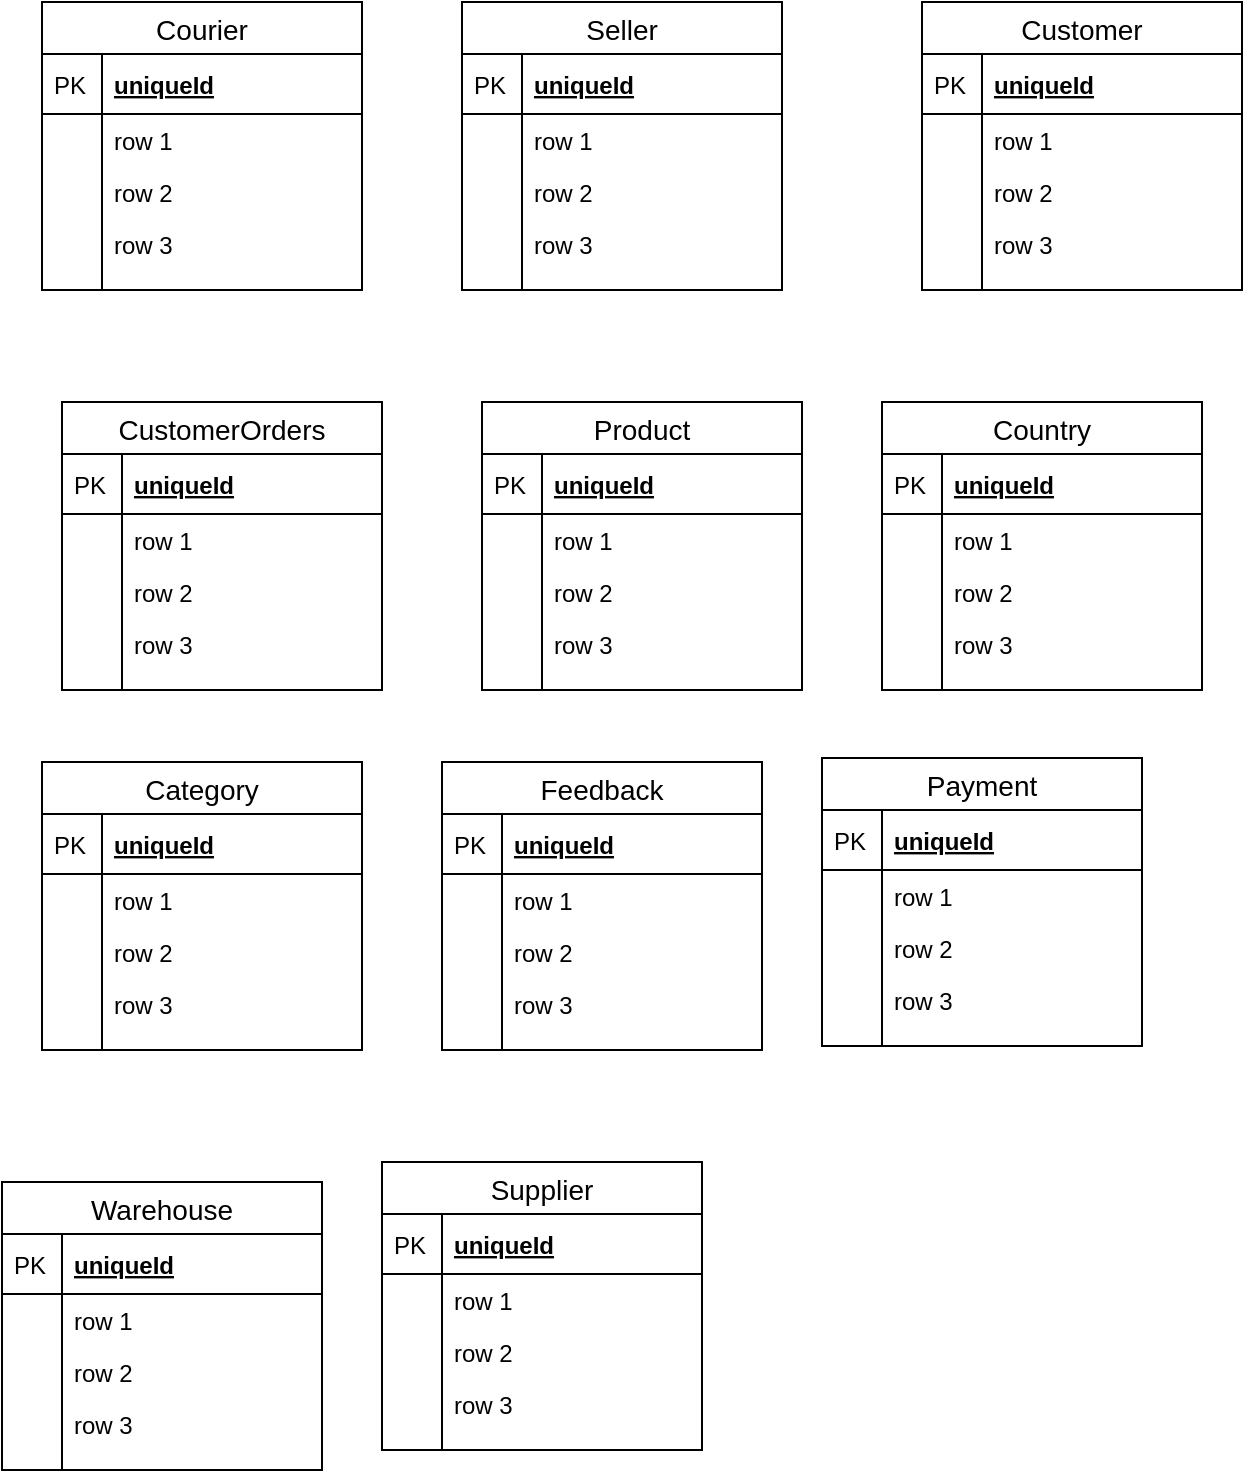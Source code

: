 <mxfile version="13.1.1" type="github">
  <diagram id="pYFh0rgc7aokLXiVHy54" name="Page-1">
    <mxGraphModel dx="691" dy="659" grid="1" gridSize="10" guides="1" tooltips="1" connect="1" arrows="1" fold="1" page="1" pageScale="1" pageWidth="850" pageHeight="1100" math="0" shadow="0">
      <root>
        <mxCell id="0" />
        <mxCell id="1" parent="0" />
        <mxCell id="qkNK_GtY_0DO6yNgUWAp-1" value="Courier" style="swimlane;fontStyle=0;childLayout=stackLayout;horizontal=1;startSize=26;horizontalStack=0;resizeParent=1;resizeParentMax=0;resizeLast=0;collapsible=1;marginBottom=0;align=center;fontSize=14;" vertex="1" parent="1">
          <mxGeometry x="100" y="100" width="160" height="144" as="geometry" />
        </mxCell>
        <mxCell id="qkNK_GtY_0DO6yNgUWAp-2" value="uniqueId" style="shape=partialRectangle;top=0;left=0;right=0;bottom=1;align=left;verticalAlign=middle;fillColor=none;spacingLeft=34;spacingRight=4;overflow=hidden;rotatable=0;points=[[0,0.5],[1,0.5]];portConstraint=eastwest;dropTarget=0;fontStyle=5;fontSize=12;" vertex="1" parent="qkNK_GtY_0DO6yNgUWAp-1">
          <mxGeometry y="26" width="160" height="30" as="geometry" />
        </mxCell>
        <mxCell id="qkNK_GtY_0DO6yNgUWAp-3" value="PK" style="shape=partialRectangle;top=0;left=0;bottom=0;fillColor=none;align=left;verticalAlign=middle;spacingLeft=4;spacingRight=4;overflow=hidden;rotatable=0;points=[];portConstraint=eastwest;part=1;fontSize=12;" vertex="1" connectable="0" parent="qkNK_GtY_0DO6yNgUWAp-2">
          <mxGeometry width="30" height="30" as="geometry" />
        </mxCell>
        <mxCell id="qkNK_GtY_0DO6yNgUWAp-4" value="row 1" style="shape=partialRectangle;top=0;left=0;right=0;bottom=0;align=left;verticalAlign=top;fillColor=none;spacingLeft=34;spacingRight=4;overflow=hidden;rotatable=0;points=[[0,0.5],[1,0.5]];portConstraint=eastwest;dropTarget=0;fontSize=12;" vertex="1" parent="qkNK_GtY_0DO6yNgUWAp-1">
          <mxGeometry y="56" width="160" height="26" as="geometry" />
        </mxCell>
        <mxCell id="qkNK_GtY_0DO6yNgUWAp-5" value="" style="shape=partialRectangle;top=0;left=0;bottom=0;fillColor=none;align=left;verticalAlign=top;spacingLeft=4;spacingRight=4;overflow=hidden;rotatable=0;points=[];portConstraint=eastwest;part=1;fontSize=12;" vertex="1" connectable="0" parent="qkNK_GtY_0DO6yNgUWAp-4">
          <mxGeometry width="30" height="26" as="geometry" />
        </mxCell>
        <mxCell id="qkNK_GtY_0DO6yNgUWAp-6" value="row 2" style="shape=partialRectangle;top=0;left=0;right=0;bottom=0;align=left;verticalAlign=top;fillColor=none;spacingLeft=34;spacingRight=4;overflow=hidden;rotatable=0;points=[[0,0.5],[1,0.5]];portConstraint=eastwest;dropTarget=0;fontSize=12;" vertex="1" parent="qkNK_GtY_0DO6yNgUWAp-1">
          <mxGeometry y="82" width="160" height="26" as="geometry" />
        </mxCell>
        <mxCell id="qkNK_GtY_0DO6yNgUWAp-7" value="" style="shape=partialRectangle;top=0;left=0;bottom=0;fillColor=none;align=left;verticalAlign=top;spacingLeft=4;spacingRight=4;overflow=hidden;rotatable=0;points=[];portConstraint=eastwest;part=1;fontSize=12;" vertex="1" connectable="0" parent="qkNK_GtY_0DO6yNgUWAp-6">
          <mxGeometry width="30" height="26" as="geometry" />
        </mxCell>
        <mxCell id="qkNK_GtY_0DO6yNgUWAp-8" value="row 3" style="shape=partialRectangle;top=0;left=0;right=0;bottom=0;align=left;verticalAlign=top;fillColor=none;spacingLeft=34;spacingRight=4;overflow=hidden;rotatable=0;points=[[0,0.5],[1,0.5]];portConstraint=eastwest;dropTarget=0;fontSize=12;" vertex="1" parent="qkNK_GtY_0DO6yNgUWAp-1">
          <mxGeometry y="108" width="160" height="26" as="geometry" />
        </mxCell>
        <mxCell id="qkNK_GtY_0DO6yNgUWAp-9" value="" style="shape=partialRectangle;top=0;left=0;bottom=0;fillColor=none;align=left;verticalAlign=top;spacingLeft=4;spacingRight=4;overflow=hidden;rotatable=0;points=[];portConstraint=eastwest;part=1;fontSize=12;" vertex="1" connectable="0" parent="qkNK_GtY_0DO6yNgUWAp-8">
          <mxGeometry width="30" height="26" as="geometry" />
        </mxCell>
        <mxCell id="qkNK_GtY_0DO6yNgUWAp-10" value="" style="shape=partialRectangle;top=0;left=0;right=0;bottom=0;align=left;verticalAlign=top;fillColor=none;spacingLeft=34;spacingRight=4;overflow=hidden;rotatable=0;points=[[0,0.5],[1,0.5]];portConstraint=eastwest;dropTarget=0;fontSize=12;" vertex="1" parent="qkNK_GtY_0DO6yNgUWAp-1">
          <mxGeometry y="134" width="160" height="10" as="geometry" />
        </mxCell>
        <mxCell id="qkNK_GtY_0DO6yNgUWAp-11" value="" style="shape=partialRectangle;top=0;left=0;bottom=0;fillColor=none;align=left;verticalAlign=top;spacingLeft=4;spacingRight=4;overflow=hidden;rotatable=0;points=[];portConstraint=eastwest;part=1;fontSize=12;" vertex="1" connectable="0" parent="qkNK_GtY_0DO6yNgUWAp-10">
          <mxGeometry width="30" height="10" as="geometry" />
        </mxCell>
        <mxCell id="qkNK_GtY_0DO6yNgUWAp-25" value="Seller" style="swimlane;fontStyle=0;childLayout=stackLayout;horizontal=1;startSize=26;horizontalStack=0;resizeParent=1;resizeParentMax=0;resizeLast=0;collapsible=1;marginBottom=0;align=center;fontSize=14;" vertex="1" parent="1">
          <mxGeometry x="310" y="100" width="160" height="144" as="geometry" />
        </mxCell>
        <mxCell id="qkNK_GtY_0DO6yNgUWAp-26" value="uniqueId" style="shape=partialRectangle;top=0;left=0;right=0;bottom=1;align=left;verticalAlign=middle;fillColor=none;spacingLeft=34;spacingRight=4;overflow=hidden;rotatable=0;points=[[0,0.5],[1,0.5]];portConstraint=eastwest;dropTarget=0;fontStyle=5;fontSize=12;" vertex="1" parent="qkNK_GtY_0DO6yNgUWAp-25">
          <mxGeometry y="26" width="160" height="30" as="geometry" />
        </mxCell>
        <mxCell id="qkNK_GtY_0DO6yNgUWAp-27" value="PK" style="shape=partialRectangle;top=0;left=0;bottom=0;fillColor=none;align=left;verticalAlign=middle;spacingLeft=4;spacingRight=4;overflow=hidden;rotatable=0;points=[];portConstraint=eastwest;part=1;fontSize=12;" vertex="1" connectable="0" parent="qkNK_GtY_0DO6yNgUWAp-26">
          <mxGeometry width="30" height="30" as="geometry" />
        </mxCell>
        <mxCell id="qkNK_GtY_0DO6yNgUWAp-28" value="row 1" style="shape=partialRectangle;top=0;left=0;right=0;bottom=0;align=left;verticalAlign=top;fillColor=none;spacingLeft=34;spacingRight=4;overflow=hidden;rotatable=0;points=[[0,0.5],[1,0.5]];portConstraint=eastwest;dropTarget=0;fontSize=12;" vertex="1" parent="qkNK_GtY_0DO6yNgUWAp-25">
          <mxGeometry y="56" width="160" height="26" as="geometry" />
        </mxCell>
        <mxCell id="qkNK_GtY_0DO6yNgUWAp-29" value="" style="shape=partialRectangle;top=0;left=0;bottom=0;fillColor=none;align=left;verticalAlign=top;spacingLeft=4;spacingRight=4;overflow=hidden;rotatable=0;points=[];portConstraint=eastwest;part=1;fontSize=12;" vertex="1" connectable="0" parent="qkNK_GtY_0DO6yNgUWAp-28">
          <mxGeometry width="30" height="26" as="geometry" />
        </mxCell>
        <mxCell id="qkNK_GtY_0DO6yNgUWAp-30" value="row 2" style="shape=partialRectangle;top=0;left=0;right=0;bottom=0;align=left;verticalAlign=top;fillColor=none;spacingLeft=34;spacingRight=4;overflow=hidden;rotatable=0;points=[[0,0.5],[1,0.5]];portConstraint=eastwest;dropTarget=0;fontSize=12;" vertex="1" parent="qkNK_GtY_0DO6yNgUWAp-25">
          <mxGeometry y="82" width="160" height="26" as="geometry" />
        </mxCell>
        <mxCell id="qkNK_GtY_0DO6yNgUWAp-31" value="" style="shape=partialRectangle;top=0;left=0;bottom=0;fillColor=none;align=left;verticalAlign=top;spacingLeft=4;spacingRight=4;overflow=hidden;rotatable=0;points=[];portConstraint=eastwest;part=1;fontSize=12;" vertex="1" connectable="0" parent="qkNK_GtY_0DO6yNgUWAp-30">
          <mxGeometry width="30" height="26" as="geometry" />
        </mxCell>
        <mxCell id="qkNK_GtY_0DO6yNgUWAp-32" value="row 3" style="shape=partialRectangle;top=0;left=0;right=0;bottom=0;align=left;verticalAlign=top;fillColor=none;spacingLeft=34;spacingRight=4;overflow=hidden;rotatable=0;points=[[0,0.5],[1,0.5]];portConstraint=eastwest;dropTarget=0;fontSize=12;" vertex="1" parent="qkNK_GtY_0DO6yNgUWAp-25">
          <mxGeometry y="108" width="160" height="26" as="geometry" />
        </mxCell>
        <mxCell id="qkNK_GtY_0DO6yNgUWAp-33" value="" style="shape=partialRectangle;top=0;left=0;bottom=0;fillColor=none;align=left;verticalAlign=top;spacingLeft=4;spacingRight=4;overflow=hidden;rotatable=0;points=[];portConstraint=eastwest;part=1;fontSize=12;" vertex="1" connectable="0" parent="qkNK_GtY_0DO6yNgUWAp-32">
          <mxGeometry width="30" height="26" as="geometry" />
        </mxCell>
        <mxCell id="qkNK_GtY_0DO6yNgUWAp-34" value="" style="shape=partialRectangle;top=0;left=0;right=0;bottom=0;align=left;verticalAlign=top;fillColor=none;spacingLeft=34;spacingRight=4;overflow=hidden;rotatable=0;points=[[0,0.5],[1,0.5]];portConstraint=eastwest;dropTarget=0;fontSize=12;" vertex="1" parent="qkNK_GtY_0DO6yNgUWAp-25">
          <mxGeometry y="134" width="160" height="10" as="geometry" />
        </mxCell>
        <mxCell id="qkNK_GtY_0DO6yNgUWAp-35" value="" style="shape=partialRectangle;top=0;left=0;bottom=0;fillColor=none;align=left;verticalAlign=top;spacingLeft=4;spacingRight=4;overflow=hidden;rotatable=0;points=[];portConstraint=eastwest;part=1;fontSize=12;" vertex="1" connectable="0" parent="qkNK_GtY_0DO6yNgUWAp-34">
          <mxGeometry width="30" height="10" as="geometry" />
        </mxCell>
        <mxCell id="qkNK_GtY_0DO6yNgUWAp-38" value="Customer" style="swimlane;fontStyle=0;childLayout=stackLayout;horizontal=1;startSize=26;horizontalStack=0;resizeParent=1;resizeParentMax=0;resizeLast=0;collapsible=1;marginBottom=0;align=center;fontSize=14;" vertex="1" parent="1">
          <mxGeometry x="540" y="100" width="160" height="144" as="geometry" />
        </mxCell>
        <mxCell id="qkNK_GtY_0DO6yNgUWAp-39" value="uniqueId" style="shape=partialRectangle;top=0;left=0;right=0;bottom=1;align=left;verticalAlign=middle;fillColor=none;spacingLeft=34;spacingRight=4;overflow=hidden;rotatable=0;points=[[0,0.5],[1,0.5]];portConstraint=eastwest;dropTarget=0;fontStyle=5;fontSize=12;" vertex="1" parent="qkNK_GtY_0DO6yNgUWAp-38">
          <mxGeometry y="26" width="160" height="30" as="geometry" />
        </mxCell>
        <mxCell id="qkNK_GtY_0DO6yNgUWAp-40" value="PK" style="shape=partialRectangle;top=0;left=0;bottom=0;fillColor=none;align=left;verticalAlign=middle;spacingLeft=4;spacingRight=4;overflow=hidden;rotatable=0;points=[];portConstraint=eastwest;part=1;fontSize=12;" vertex="1" connectable="0" parent="qkNK_GtY_0DO6yNgUWAp-39">
          <mxGeometry width="30" height="30" as="geometry" />
        </mxCell>
        <mxCell id="qkNK_GtY_0DO6yNgUWAp-41" value="row 1" style="shape=partialRectangle;top=0;left=0;right=0;bottom=0;align=left;verticalAlign=top;fillColor=none;spacingLeft=34;spacingRight=4;overflow=hidden;rotatable=0;points=[[0,0.5],[1,0.5]];portConstraint=eastwest;dropTarget=0;fontSize=12;" vertex="1" parent="qkNK_GtY_0DO6yNgUWAp-38">
          <mxGeometry y="56" width="160" height="26" as="geometry" />
        </mxCell>
        <mxCell id="qkNK_GtY_0DO6yNgUWAp-42" value="" style="shape=partialRectangle;top=0;left=0;bottom=0;fillColor=none;align=left;verticalAlign=top;spacingLeft=4;spacingRight=4;overflow=hidden;rotatable=0;points=[];portConstraint=eastwest;part=1;fontSize=12;" vertex="1" connectable="0" parent="qkNK_GtY_0DO6yNgUWAp-41">
          <mxGeometry width="30" height="26" as="geometry" />
        </mxCell>
        <mxCell id="qkNK_GtY_0DO6yNgUWAp-43" value="row 2" style="shape=partialRectangle;top=0;left=0;right=0;bottom=0;align=left;verticalAlign=top;fillColor=none;spacingLeft=34;spacingRight=4;overflow=hidden;rotatable=0;points=[[0,0.5],[1,0.5]];portConstraint=eastwest;dropTarget=0;fontSize=12;" vertex="1" parent="qkNK_GtY_0DO6yNgUWAp-38">
          <mxGeometry y="82" width="160" height="26" as="geometry" />
        </mxCell>
        <mxCell id="qkNK_GtY_0DO6yNgUWAp-44" value="" style="shape=partialRectangle;top=0;left=0;bottom=0;fillColor=none;align=left;verticalAlign=top;spacingLeft=4;spacingRight=4;overflow=hidden;rotatable=0;points=[];portConstraint=eastwest;part=1;fontSize=12;" vertex="1" connectable="0" parent="qkNK_GtY_0DO6yNgUWAp-43">
          <mxGeometry width="30" height="26" as="geometry" />
        </mxCell>
        <mxCell id="qkNK_GtY_0DO6yNgUWAp-45" value="row 3" style="shape=partialRectangle;top=0;left=0;right=0;bottom=0;align=left;verticalAlign=top;fillColor=none;spacingLeft=34;spacingRight=4;overflow=hidden;rotatable=0;points=[[0,0.5],[1,0.5]];portConstraint=eastwest;dropTarget=0;fontSize=12;" vertex="1" parent="qkNK_GtY_0DO6yNgUWAp-38">
          <mxGeometry y="108" width="160" height="26" as="geometry" />
        </mxCell>
        <mxCell id="qkNK_GtY_0DO6yNgUWAp-46" value="" style="shape=partialRectangle;top=0;left=0;bottom=0;fillColor=none;align=left;verticalAlign=top;spacingLeft=4;spacingRight=4;overflow=hidden;rotatable=0;points=[];portConstraint=eastwest;part=1;fontSize=12;" vertex="1" connectable="0" parent="qkNK_GtY_0DO6yNgUWAp-45">
          <mxGeometry width="30" height="26" as="geometry" />
        </mxCell>
        <mxCell id="qkNK_GtY_0DO6yNgUWAp-47" value="" style="shape=partialRectangle;top=0;left=0;right=0;bottom=0;align=left;verticalAlign=top;fillColor=none;spacingLeft=34;spacingRight=4;overflow=hidden;rotatable=0;points=[[0,0.5],[1,0.5]];portConstraint=eastwest;dropTarget=0;fontSize=12;" vertex="1" parent="qkNK_GtY_0DO6yNgUWAp-38">
          <mxGeometry y="134" width="160" height="10" as="geometry" />
        </mxCell>
        <mxCell id="qkNK_GtY_0DO6yNgUWAp-48" value="" style="shape=partialRectangle;top=0;left=0;bottom=0;fillColor=none;align=left;verticalAlign=top;spacingLeft=4;spacingRight=4;overflow=hidden;rotatable=0;points=[];portConstraint=eastwest;part=1;fontSize=12;" vertex="1" connectable="0" parent="qkNK_GtY_0DO6yNgUWAp-47">
          <mxGeometry width="30" height="10" as="geometry" />
        </mxCell>
        <mxCell id="qkNK_GtY_0DO6yNgUWAp-51" value="CustomerOrders" style="swimlane;fontStyle=0;childLayout=stackLayout;horizontal=1;startSize=26;horizontalStack=0;resizeParent=1;resizeParentMax=0;resizeLast=0;collapsible=1;marginBottom=0;align=center;fontSize=14;" vertex="1" parent="1">
          <mxGeometry x="110" y="300" width="160" height="144" as="geometry" />
        </mxCell>
        <mxCell id="qkNK_GtY_0DO6yNgUWAp-52" value="uniqueId" style="shape=partialRectangle;top=0;left=0;right=0;bottom=1;align=left;verticalAlign=middle;fillColor=none;spacingLeft=34;spacingRight=4;overflow=hidden;rotatable=0;points=[[0,0.5],[1,0.5]];portConstraint=eastwest;dropTarget=0;fontStyle=5;fontSize=12;" vertex="1" parent="qkNK_GtY_0DO6yNgUWAp-51">
          <mxGeometry y="26" width="160" height="30" as="geometry" />
        </mxCell>
        <mxCell id="qkNK_GtY_0DO6yNgUWAp-53" value="PK" style="shape=partialRectangle;top=0;left=0;bottom=0;fillColor=none;align=left;verticalAlign=middle;spacingLeft=4;spacingRight=4;overflow=hidden;rotatable=0;points=[];portConstraint=eastwest;part=1;fontSize=12;" vertex="1" connectable="0" parent="qkNK_GtY_0DO6yNgUWAp-52">
          <mxGeometry width="30" height="30" as="geometry" />
        </mxCell>
        <mxCell id="qkNK_GtY_0DO6yNgUWAp-54" value="row 1" style="shape=partialRectangle;top=0;left=0;right=0;bottom=0;align=left;verticalAlign=top;fillColor=none;spacingLeft=34;spacingRight=4;overflow=hidden;rotatable=0;points=[[0,0.5],[1,0.5]];portConstraint=eastwest;dropTarget=0;fontSize=12;" vertex="1" parent="qkNK_GtY_0DO6yNgUWAp-51">
          <mxGeometry y="56" width="160" height="26" as="geometry" />
        </mxCell>
        <mxCell id="qkNK_GtY_0DO6yNgUWAp-55" value="" style="shape=partialRectangle;top=0;left=0;bottom=0;fillColor=none;align=left;verticalAlign=top;spacingLeft=4;spacingRight=4;overflow=hidden;rotatable=0;points=[];portConstraint=eastwest;part=1;fontSize=12;" vertex="1" connectable="0" parent="qkNK_GtY_0DO6yNgUWAp-54">
          <mxGeometry width="30" height="26" as="geometry" />
        </mxCell>
        <mxCell id="qkNK_GtY_0DO6yNgUWAp-56" value="row 2" style="shape=partialRectangle;top=0;left=0;right=0;bottom=0;align=left;verticalAlign=top;fillColor=none;spacingLeft=34;spacingRight=4;overflow=hidden;rotatable=0;points=[[0,0.5],[1,0.5]];portConstraint=eastwest;dropTarget=0;fontSize=12;" vertex="1" parent="qkNK_GtY_0DO6yNgUWAp-51">
          <mxGeometry y="82" width="160" height="26" as="geometry" />
        </mxCell>
        <mxCell id="qkNK_GtY_0DO6yNgUWAp-57" value="" style="shape=partialRectangle;top=0;left=0;bottom=0;fillColor=none;align=left;verticalAlign=top;spacingLeft=4;spacingRight=4;overflow=hidden;rotatable=0;points=[];portConstraint=eastwest;part=1;fontSize=12;" vertex="1" connectable="0" parent="qkNK_GtY_0DO6yNgUWAp-56">
          <mxGeometry width="30" height="26" as="geometry" />
        </mxCell>
        <mxCell id="qkNK_GtY_0DO6yNgUWAp-58" value="row 3" style="shape=partialRectangle;top=0;left=0;right=0;bottom=0;align=left;verticalAlign=top;fillColor=none;spacingLeft=34;spacingRight=4;overflow=hidden;rotatable=0;points=[[0,0.5],[1,0.5]];portConstraint=eastwest;dropTarget=0;fontSize=12;" vertex="1" parent="qkNK_GtY_0DO6yNgUWAp-51">
          <mxGeometry y="108" width="160" height="26" as="geometry" />
        </mxCell>
        <mxCell id="qkNK_GtY_0DO6yNgUWAp-59" value="" style="shape=partialRectangle;top=0;left=0;bottom=0;fillColor=none;align=left;verticalAlign=top;spacingLeft=4;spacingRight=4;overflow=hidden;rotatable=0;points=[];portConstraint=eastwest;part=1;fontSize=12;" vertex="1" connectable="0" parent="qkNK_GtY_0DO6yNgUWAp-58">
          <mxGeometry width="30" height="26" as="geometry" />
        </mxCell>
        <mxCell id="qkNK_GtY_0DO6yNgUWAp-60" value="" style="shape=partialRectangle;top=0;left=0;right=0;bottom=0;align=left;verticalAlign=top;fillColor=none;spacingLeft=34;spacingRight=4;overflow=hidden;rotatable=0;points=[[0,0.5],[1,0.5]];portConstraint=eastwest;dropTarget=0;fontSize=12;" vertex="1" parent="qkNK_GtY_0DO6yNgUWAp-51">
          <mxGeometry y="134" width="160" height="10" as="geometry" />
        </mxCell>
        <mxCell id="qkNK_GtY_0DO6yNgUWAp-61" value="" style="shape=partialRectangle;top=0;left=0;bottom=0;fillColor=none;align=left;verticalAlign=top;spacingLeft=4;spacingRight=4;overflow=hidden;rotatable=0;points=[];portConstraint=eastwest;part=1;fontSize=12;" vertex="1" connectable="0" parent="qkNK_GtY_0DO6yNgUWAp-60">
          <mxGeometry width="30" height="10" as="geometry" />
        </mxCell>
        <mxCell id="qkNK_GtY_0DO6yNgUWAp-62" value="Product" style="swimlane;fontStyle=0;childLayout=stackLayout;horizontal=1;startSize=26;horizontalStack=0;resizeParent=1;resizeParentMax=0;resizeLast=0;collapsible=1;marginBottom=0;align=center;fontSize=14;" vertex="1" parent="1">
          <mxGeometry x="320" y="300" width="160" height="144" as="geometry" />
        </mxCell>
        <mxCell id="qkNK_GtY_0DO6yNgUWAp-63" value="uniqueId" style="shape=partialRectangle;top=0;left=0;right=0;bottom=1;align=left;verticalAlign=middle;fillColor=none;spacingLeft=34;spacingRight=4;overflow=hidden;rotatable=0;points=[[0,0.5],[1,0.5]];portConstraint=eastwest;dropTarget=0;fontStyle=5;fontSize=12;" vertex="1" parent="qkNK_GtY_0DO6yNgUWAp-62">
          <mxGeometry y="26" width="160" height="30" as="geometry" />
        </mxCell>
        <mxCell id="qkNK_GtY_0DO6yNgUWAp-64" value="PK" style="shape=partialRectangle;top=0;left=0;bottom=0;fillColor=none;align=left;verticalAlign=middle;spacingLeft=4;spacingRight=4;overflow=hidden;rotatable=0;points=[];portConstraint=eastwest;part=1;fontSize=12;" vertex="1" connectable="0" parent="qkNK_GtY_0DO6yNgUWAp-63">
          <mxGeometry width="30" height="30" as="geometry" />
        </mxCell>
        <mxCell id="qkNK_GtY_0DO6yNgUWAp-65" value="row 1" style="shape=partialRectangle;top=0;left=0;right=0;bottom=0;align=left;verticalAlign=top;fillColor=none;spacingLeft=34;spacingRight=4;overflow=hidden;rotatable=0;points=[[0,0.5],[1,0.5]];portConstraint=eastwest;dropTarget=0;fontSize=12;" vertex="1" parent="qkNK_GtY_0DO6yNgUWAp-62">
          <mxGeometry y="56" width="160" height="26" as="geometry" />
        </mxCell>
        <mxCell id="qkNK_GtY_0DO6yNgUWAp-66" value="" style="shape=partialRectangle;top=0;left=0;bottom=0;fillColor=none;align=left;verticalAlign=top;spacingLeft=4;spacingRight=4;overflow=hidden;rotatable=0;points=[];portConstraint=eastwest;part=1;fontSize=12;" vertex="1" connectable="0" parent="qkNK_GtY_0DO6yNgUWAp-65">
          <mxGeometry width="30" height="26" as="geometry" />
        </mxCell>
        <mxCell id="qkNK_GtY_0DO6yNgUWAp-67" value="row 2" style="shape=partialRectangle;top=0;left=0;right=0;bottom=0;align=left;verticalAlign=top;fillColor=none;spacingLeft=34;spacingRight=4;overflow=hidden;rotatable=0;points=[[0,0.5],[1,0.5]];portConstraint=eastwest;dropTarget=0;fontSize=12;" vertex="1" parent="qkNK_GtY_0DO6yNgUWAp-62">
          <mxGeometry y="82" width="160" height="26" as="geometry" />
        </mxCell>
        <mxCell id="qkNK_GtY_0DO6yNgUWAp-68" value="" style="shape=partialRectangle;top=0;left=0;bottom=0;fillColor=none;align=left;verticalAlign=top;spacingLeft=4;spacingRight=4;overflow=hidden;rotatable=0;points=[];portConstraint=eastwest;part=1;fontSize=12;" vertex="1" connectable="0" parent="qkNK_GtY_0DO6yNgUWAp-67">
          <mxGeometry width="30" height="26" as="geometry" />
        </mxCell>
        <mxCell id="qkNK_GtY_0DO6yNgUWAp-69" value="row 3" style="shape=partialRectangle;top=0;left=0;right=0;bottom=0;align=left;verticalAlign=top;fillColor=none;spacingLeft=34;spacingRight=4;overflow=hidden;rotatable=0;points=[[0,0.5],[1,0.5]];portConstraint=eastwest;dropTarget=0;fontSize=12;" vertex="1" parent="qkNK_GtY_0DO6yNgUWAp-62">
          <mxGeometry y="108" width="160" height="26" as="geometry" />
        </mxCell>
        <mxCell id="qkNK_GtY_0DO6yNgUWAp-70" value="" style="shape=partialRectangle;top=0;left=0;bottom=0;fillColor=none;align=left;verticalAlign=top;spacingLeft=4;spacingRight=4;overflow=hidden;rotatable=0;points=[];portConstraint=eastwest;part=1;fontSize=12;" vertex="1" connectable="0" parent="qkNK_GtY_0DO6yNgUWAp-69">
          <mxGeometry width="30" height="26" as="geometry" />
        </mxCell>
        <mxCell id="qkNK_GtY_0DO6yNgUWAp-71" value="" style="shape=partialRectangle;top=0;left=0;right=0;bottom=0;align=left;verticalAlign=top;fillColor=none;spacingLeft=34;spacingRight=4;overflow=hidden;rotatable=0;points=[[0,0.5],[1,0.5]];portConstraint=eastwest;dropTarget=0;fontSize=12;" vertex="1" parent="qkNK_GtY_0DO6yNgUWAp-62">
          <mxGeometry y="134" width="160" height="10" as="geometry" />
        </mxCell>
        <mxCell id="qkNK_GtY_0DO6yNgUWAp-72" value="" style="shape=partialRectangle;top=0;left=0;bottom=0;fillColor=none;align=left;verticalAlign=top;spacingLeft=4;spacingRight=4;overflow=hidden;rotatable=0;points=[];portConstraint=eastwest;part=1;fontSize=12;" vertex="1" connectable="0" parent="qkNK_GtY_0DO6yNgUWAp-71">
          <mxGeometry width="30" height="10" as="geometry" />
        </mxCell>
        <mxCell id="qkNK_GtY_0DO6yNgUWAp-73" value="Country" style="swimlane;fontStyle=0;childLayout=stackLayout;horizontal=1;startSize=26;horizontalStack=0;resizeParent=1;resizeParentMax=0;resizeLast=0;collapsible=1;marginBottom=0;align=center;fontSize=14;" vertex="1" parent="1">
          <mxGeometry x="520" y="300" width="160" height="144" as="geometry" />
        </mxCell>
        <mxCell id="qkNK_GtY_0DO6yNgUWAp-74" value="uniqueId" style="shape=partialRectangle;top=0;left=0;right=0;bottom=1;align=left;verticalAlign=middle;fillColor=none;spacingLeft=34;spacingRight=4;overflow=hidden;rotatable=0;points=[[0,0.5],[1,0.5]];portConstraint=eastwest;dropTarget=0;fontStyle=5;fontSize=12;" vertex="1" parent="qkNK_GtY_0DO6yNgUWAp-73">
          <mxGeometry y="26" width="160" height="30" as="geometry" />
        </mxCell>
        <mxCell id="qkNK_GtY_0DO6yNgUWAp-75" value="PK" style="shape=partialRectangle;top=0;left=0;bottom=0;fillColor=none;align=left;verticalAlign=middle;spacingLeft=4;spacingRight=4;overflow=hidden;rotatable=0;points=[];portConstraint=eastwest;part=1;fontSize=12;" vertex="1" connectable="0" parent="qkNK_GtY_0DO6yNgUWAp-74">
          <mxGeometry width="30" height="30" as="geometry" />
        </mxCell>
        <mxCell id="qkNK_GtY_0DO6yNgUWAp-76" value="row 1" style="shape=partialRectangle;top=0;left=0;right=0;bottom=0;align=left;verticalAlign=top;fillColor=none;spacingLeft=34;spacingRight=4;overflow=hidden;rotatable=0;points=[[0,0.5],[1,0.5]];portConstraint=eastwest;dropTarget=0;fontSize=12;" vertex="1" parent="qkNK_GtY_0DO6yNgUWAp-73">
          <mxGeometry y="56" width="160" height="26" as="geometry" />
        </mxCell>
        <mxCell id="qkNK_GtY_0DO6yNgUWAp-77" value="" style="shape=partialRectangle;top=0;left=0;bottom=0;fillColor=none;align=left;verticalAlign=top;spacingLeft=4;spacingRight=4;overflow=hidden;rotatable=0;points=[];portConstraint=eastwest;part=1;fontSize=12;" vertex="1" connectable="0" parent="qkNK_GtY_0DO6yNgUWAp-76">
          <mxGeometry width="30" height="26" as="geometry" />
        </mxCell>
        <mxCell id="qkNK_GtY_0DO6yNgUWAp-78" value="row 2" style="shape=partialRectangle;top=0;left=0;right=0;bottom=0;align=left;verticalAlign=top;fillColor=none;spacingLeft=34;spacingRight=4;overflow=hidden;rotatable=0;points=[[0,0.5],[1,0.5]];portConstraint=eastwest;dropTarget=0;fontSize=12;" vertex="1" parent="qkNK_GtY_0DO6yNgUWAp-73">
          <mxGeometry y="82" width="160" height="26" as="geometry" />
        </mxCell>
        <mxCell id="qkNK_GtY_0DO6yNgUWAp-79" value="" style="shape=partialRectangle;top=0;left=0;bottom=0;fillColor=none;align=left;verticalAlign=top;spacingLeft=4;spacingRight=4;overflow=hidden;rotatable=0;points=[];portConstraint=eastwest;part=1;fontSize=12;" vertex="1" connectable="0" parent="qkNK_GtY_0DO6yNgUWAp-78">
          <mxGeometry width="30" height="26" as="geometry" />
        </mxCell>
        <mxCell id="qkNK_GtY_0DO6yNgUWAp-80" value="row 3" style="shape=partialRectangle;top=0;left=0;right=0;bottom=0;align=left;verticalAlign=top;fillColor=none;spacingLeft=34;spacingRight=4;overflow=hidden;rotatable=0;points=[[0,0.5],[1,0.5]];portConstraint=eastwest;dropTarget=0;fontSize=12;" vertex="1" parent="qkNK_GtY_0DO6yNgUWAp-73">
          <mxGeometry y="108" width="160" height="26" as="geometry" />
        </mxCell>
        <mxCell id="qkNK_GtY_0DO6yNgUWAp-81" value="" style="shape=partialRectangle;top=0;left=0;bottom=0;fillColor=none;align=left;verticalAlign=top;spacingLeft=4;spacingRight=4;overflow=hidden;rotatable=0;points=[];portConstraint=eastwest;part=1;fontSize=12;" vertex="1" connectable="0" parent="qkNK_GtY_0DO6yNgUWAp-80">
          <mxGeometry width="30" height="26" as="geometry" />
        </mxCell>
        <mxCell id="qkNK_GtY_0DO6yNgUWAp-82" value="" style="shape=partialRectangle;top=0;left=0;right=0;bottom=0;align=left;verticalAlign=top;fillColor=none;spacingLeft=34;spacingRight=4;overflow=hidden;rotatable=0;points=[[0,0.5],[1,0.5]];portConstraint=eastwest;dropTarget=0;fontSize=12;" vertex="1" parent="qkNK_GtY_0DO6yNgUWAp-73">
          <mxGeometry y="134" width="160" height="10" as="geometry" />
        </mxCell>
        <mxCell id="qkNK_GtY_0DO6yNgUWAp-83" value="" style="shape=partialRectangle;top=0;left=0;bottom=0;fillColor=none;align=left;verticalAlign=top;spacingLeft=4;spacingRight=4;overflow=hidden;rotatable=0;points=[];portConstraint=eastwest;part=1;fontSize=12;" vertex="1" connectable="0" parent="qkNK_GtY_0DO6yNgUWAp-82">
          <mxGeometry width="30" height="10" as="geometry" />
        </mxCell>
        <mxCell id="qkNK_GtY_0DO6yNgUWAp-84" value="Category" style="swimlane;fontStyle=0;childLayout=stackLayout;horizontal=1;startSize=26;horizontalStack=0;resizeParent=1;resizeParentMax=0;resizeLast=0;collapsible=1;marginBottom=0;align=center;fontSize=14;" vertex="1" parent="1">
          <mxGeometry x="100" y="480" width="160" height="144" as="geometry" />
        </mxCell>
        <mxCell id="qkNK_GtY_0DO6yNgUWAp-85" value="uniqueId" style="shape=partialRectangle;top=0;left=0;right=0;bottom=1;align=left;verticalAlign=middle;fillColor=none;spacingLeft=34;spacingRight=4;overflow=hidden;rotatable=0;points=[[0,0.5],[1,0.5]];portConstraint=eastwest;dropTarget=0;fontStyle=5;fontSize=12;" vertex="1" parent="qkNK_GtY_0DO6yNgUWAp-84">
          <mxGeometry y="26" width="160" height="30" as="geometry" />
        </mxCell>
        <mxCell id="qkNK_GtY_0DO6yNgUWAp-86" value="PK" style="shape=partialRectangle;top=0;left=0;bottom=0;fillColor=none;align=left;verticalAlign=middle;spacingLeft=4;spacingRight=4;overflow=hidden;rotatable=0;points=[];portConstraint=eastwest;part=1;fontSize=12;" vertex="1" connectable="0" parent="qkNK_GtY_0DO6yNgUWAp-85">
          <mxGeometry width="30" height="30" as="geometry" />
        </mxCell>
        <mxCell id="qkNK_GtY_0DO6yNgUWAp-87" value="row 1" style="shape=partialRectangle;top=0;left=0;right=0;bottom=0;align=left;verticalAlign=top;fillColor=none;spacingLeft=34;spacingRight=4;overflow=hidden;rotatable=0;points=[[0,0.5],[1,0.5]];portConstraint=eastwest;dropTarget=0;fontSize=12;" vertex="1" parent="qkNK_GtY_0DO6yNgUWAp-84">
          <mxGeometry y="56" width="160" height="26" as="geometry" />
        </mxCell>
        <mxCell id="qkNK_GtY_0DO6yNgUWAp-88" value="" style="shape=partialRectangle;top=0;left=0;bottom=0;fillColor=none;align=left;verticalAlign=top;spacingLeft=4;spacingRight=4;overflow=hidden;rotatable=0;points=[];portConstraint=eastwest;part=1;fontSize=12;" vertex="1" connectable="0" parent="qkNK_GtY_0DO6yNgUWAp-87">
          <mxGeometry width="30" height="26" as="geometry" />
        </mxCell>
        <mxCell id="qkNK_GtY_0DO6yNgUWAp-89" value="row 2" style="shape=partialRectangle;top=0;left=0;right=0;bottom=0;align=left;verticalAlign=top;fillColor=none;spacingLeft=34;spacingRight=4;overflow=hidden;rotatable=0;points=[[0,0.5],[1,0.5]];portConstraint=eastwest;dropTarget=0;fontSize=12;" vertex="1" parent="qkNK_GtY_0DO6yNgUWAp-84">
          <mxGeometry y="82" width="160" height="26" as="geometry" />
        </mxCell>
        <mxCell id="qkNK_GtY_0DO6yNgUWAp-90" value="" style="shape=partialRectangle;top=0;left=0;bottom=0;fillColor=none;align=left;verticalAlign=top;spacingLeft=4;spacingRight=4;overflow=hidden;rotatable=0;points=[];portConstraint=eastwest;part=1;fontSize=12;" vertex="1" connectable="0" parent="qkNK_GtY_0DO6yNgUWAp-89">
          <mxGeometry width="30" height="26" as="geometry" />
        </mxCell>
        <mxCell id="qkNK_GtY_0DO6yNgUWAp-91" value="row 3" style="shape=partialRectangle;top=0;left=0;right=0;bottom=0;align=left;verticalAlign=top;fillColor=none;spacingLeft=34;spacingRight=4;overflow=hidden;rotatable=0;points=[[0,0.5],[1,0.5]];portConstraint=eastwest;dropTarget=0;fontSize=12;" vertex="1" parent="qkNK_GtY_0DO6yNgUWAp-84">
          <mxGeometry y="108" width="160" height="26" as="geometry" />
        </mxCell>
        <mxCell id="qkNK_GtY_0DO6yNgUWAp-92" value="" style="shape=partialRectangle;top=0;left=0;bottom=0;fillColor=none;align=left;verticalAlign=top;spacingLeft=4;spacingRight=4;overflow=hidden;rotatable=0;points=[];portConstraint=eastwest;part=1;fontSize=12;" vertex="1" connectable="0" parent="qkNK_GtY_0DO6yNgUWAp-91">
          <mxGeometry width="30" height="26" as="geometry" />
        </mxCell>
        <mxCell id="qkNK_GtY_0DO6yNgUWAp-93" value="" style="shape=partialRectangle;top=0;left=0;right=0;bottom=0;align=left;verticalAlign=top;fillColor=none;spacingLeft=34;spacingRight=4;overflow=hidden;rotatable=0;points=[[0,0.5],[1,0.5]];portConstraint=eastwest;dropTarget=0;fontSize=12;" vertex="1" parent="qkNK_GtY_0DO6yNgUWAp-84">
          <mxGeometry y="134" width="160" height="10" as="geometry" />
        </mxCell>
        <mxCell id="qkNK_GtY_0DO6yNgUWAp-94" value="" style="shape=partialRectangle;top=0;left=0;bottom=0;fillColor=none;align=left;verticalAlign=top;spacingLeft=4;spacingRight=4;overflow=hidden;rotatable=0;points=[];portConstraint=eastwest;part=1;fontSize=12;" vertex="1" connectable="0" parent="qkNK_GtY_0DO6yNgUWAp-93">
          <mxGeometry width="30" height="10" as="geometry" />
        </mxCell>
        <mxCell id="qkNK_GtY_0DO6yNgUWAp-95" value="Feedback" style="swimlane;fontStyle=0;childLayout=stackLayout;horizontal=1;startSize=26;horizontalStack=0;resizeParent=1;resizeParentMax=0;resizeLast=0;collapsible=1;marginBottom=0;align=center;fontSize=14;" vertex="1" parent="1">
          <mxGeometry x="300" y="480" width="160" height="144" as="geometry" />
        </mxCell>
        <mxCell id="qkNK_GtY_0DO6yNgUWAp-96" value="uniqueId" style="shape=partialRectangle;top=0;left=0;right=0;bottom=1;align=left;verticalAlign=middle;fillColor=none;spacingLeft=34;spacingRight=4;overflow=hidden;rotatable=0;points=[[0,0.5],[1,0.5]];portConstraint=eastwest;dropTarget=0;fontStyle=5;fontSize=12;" vertex="1" parent="qkNK_GtY_0DO6yNgUWAp-95">
          <mxGeometry y="26" width="160" height="30" as="geometry" />
        </mxCell>
        <mxCell id="qkNK_GtY_0DO6yNgUWAp-97" value="PK" style="shape=partialRectangle;top=0;left=0;bottom=0;fillColor=none;align=left;verticalAlign=middle;spacingLeft=4;spacingRight=4;overflow=hidden;rotatable=0;points=[];portConstraint=eastwest;part=1;fontSize=12;" vertex="1" connectable="0" parent="qkNK_GtY_0DO6yNgUWAp-96">
          <mxGeometry width="30" height="30" as="geometry" />
        </mxCell>
        <mxCell id="qkNK_GtY_0DO6yNgUWAp-98" value="row 1" style="shape=partialRectangle;top=0;left=0;right=0;bottom=0;align=left;verticalAlign=top;fillColor=none;spacingLeft=34;spacingRight=4;overflow=hidden;rotatable=0;points=[[0,0.5],[1,0.5]];portConstraint=eastwest;dropTarget=0;fontSize=12;" vertex="1" parent="qkNK_GtY_0DO6yNgUWAp-95">
          <mxGeometry y="56" width="160" height="26" as="geometry" />
        </mxCell>
        <mxCell id="qkNK_GtY_0DO6yNgUWAp-99" value="" style="shape=partialRectangle;top=0;left=0;bottom=0;fillColor=none;align=left;verticalAlign=top;spacingLeft=4;spacingRight=4;overflow=hidden;rotatable=0;points=[];portConstraint=eastwest;part=1;fontSize=12;" vertex="1" connectable="0" parent="qkNK_GtY_0DO6yNgUWAp-98">
          <mxGeometry width="30" height="26" as="geometry" />
        </mxCell>
        <mxCell id="qkNK_GtY_0DO6yNgUWAp-100" value="row 2" style="shape=partialRectangle;top=0;left=0;right=0;bottom=0;align=left;verticalAlign=top;fillColor=none;spacingLeft=34;spacingRight=4;overflow=hidden;rotatable=0;points=[[0,0.5],[1,0.5]];portConstraint=eastwest;dropTarget=0;fontSize=12;" vertex="1" parent="qkNK_GtY_0DO6yNgUWAp-95">
          <mxGeometry y="82" width="160" height="26" as="geometry" />
        </mxCell>
        <mxCell id="qkNK_GtY_0DO6yNgUWAp-101" value="" style="shape=partialRectangle;top=0;left=0;bottom=0;fillColor=none;align=left;verticalAlign=top;spacingLeft=4;spacingRight=4;overflow=hidden;rotatable=0;points=[];portConstraint=eastwest;part=1;fontSize=12;" vertex="1" connectable="0" parent="qkNK_GtY_0DO6yNgUWAp-100">
          <mxGeometry width="30" height="26" as="geometry" />
        </mxCell>
        <mxCell id="qkNK_GtY_0DO6yNgUWAp-102" value="row 3" style="shape=partialRectangle;top=0;left=0;right=0;bottom=0;align=left;verticalAlign=top;fillColor=none;spacingLeft=34;spacingRight=4;overflow=hidden;rotatable=0;points=[[0,0.5],[1,0.5]];portConstraint=eastwest;dropTarget=0;fontSize=12;" vertex="1" parent="qkNK_GtY_0DO6yNgUWAp-95">
          <mxGeometry y="108" width="160" height="26" as="geometry" />
        </mxCell>
        <mxCell id="qkNK_GtY_0DO6yNgUWAp-103" value="" style="shape=partialRectangle;top=0;left=0;bottom=0;fillColor=none;align=left;verticalAlign=top;spacingLeft=4;spacingRight=4;overflow=hidden;rotatable=0;points=[];portConstraint=eastwest;part=1;fontSize=12;" vertex="1" connectable="0" parent="qkNK_GtY_0DO6yNgUWAp-102">
          <mxGeometry width="30" height="26" as="geometry" />
        </mxCell>
        <mxCell id="qkNK_GtY_0DO6yNgUWAp-104" value="" style="shape=partialRectangle;top=0;left=0;right=0;bottom=0;align=left;verticalAlign=top;fillColor=none;spacingLeft=34;spacingRight=4;overflow=hidden;rotatable=0;points=[[0,0.5],[1,0.5]];portConstraint=eastwest;dropTarget=0;fontSize=12;" vertex="1" parent="qkNK_GtY_0DO6yNgUWAp-95">
          <mxGeometry y="134" width="160" height="10" as="geometry" />
        </mxCell>
        <mxCell id="qkNK_GtY_0DO6yNgUWAp-105" value="" style="shape=partialRectangle;top=0;left=0;bottom=0;fillColor=none;align=left;verticalAlign=top;spacingLeft=4;spacingRight=4;overflow=hidden;rotatable=0;points=[];portConstraint=eastwest;part=1;fontSize=12;" vertex="1" connectable="0" parent="qkNK_GtY_0DO6yNgUWAp-104">
          <mxGeometry width="30" height="10" as="geometry" />
        </mxCell>
        <mxCell id="qkNK_GtY_0DO6yNgUWAp-106" value="Payment" style="swimlane;fontStyle=0;childLayout=stackLayout;horizontal=1;startSize=26;horizontalStack=0;resizeParent=1;resizeParentMax=0;resizeLast=0;collapsible=1;marginBottom=0;align=center;fontSize=14;" vertex="1" parent="1">
          <mxGeometry x="490" y="478" width="160" height="144" as="geometry" />
        </mxCell>
        <mxCell id="qkNK_GtY_0DO6yNgUWAp-107" value="uniqueId" style="shape=partialRectangle;top=0;left=0;right=0;bottom=1;align=left;verticalAlign=middle;fillColor=none;spacingLeft=34;spacingRight=4;overflow=hidden;rotatable=0;points=[[0,0.5],[1,0.5]];portConstraint=eastwest;dropTarget=0;fontStyle=5;fontSize=12;" vertex="1" parent="qkNK_GtY_0DO6yNgUWAp-106">
          <mxGeometry y="26" width="160" height="30" as="geometry" />
        </mxCell>
        <mxCell id="qkNK_GtY_0DO6yNgUWAp-108" value="PK" style="shape=partialRectangle;top=0;left=0;bottom=0;fillColor=none;align=left;verticalAlign=middle;spacingLeft=4;spacingRight=4;overflow=hidden;rotatable=0;points=[];portConstraint=eastwest;part=1;fontSize=12;" vertex="1" connectable="0" parent="qkNK_GtY_0DO6yNgUWAp-107">
          <mxGeometry width="30" height="30" as="geometry" />
        </mxCell>
        <mxCell id="qkNK_GtY_0DO6yNgUWAp-109" value="row 1" style="shape=partialRectangle;top=0;left=0;right=0;bottom=0;align=left;verticalAlign=top;fillColor=none;spacingLeft=34;spacingRight=4;overflow=hidden;rotatable=0;points=[[0,0.5],[1,0.5]];portConstraint=eastwest;dropTarget=0;fontSize=12;" vertex="1" parent="qkNK_GtY_0DO6yNgUWAp-106">
          <mxGeometry y="56" width="160" height="26" as="geometry" />
        </mxCell>
        <mxCell id="qkNK_GtY_0DO6yNgUWAp-110" value="" style="shape=partialRectangle;top=0;left=0;bottom=0;fillColor=none;align=left;verticalAlign=top;spacingLeft=4;spacingRight=4;overflow=hidden;rotatable=0;points=[];portConstraint=eastwest;part=1;fontSize=12;" vertex="1" connectable="0" parent="qkNK_GtY_0DO6yNgUWAp-109">
          <mxGeometry width="30" height="26" as="geometry" />
        </mxCell>
        <mxCell id="qkNK_GtY_0DO6yNgUWAp-111" value="row 2" style="shape=partialRectangle;top=0;left=0;right=0;bottom=0;align=left;verticalAlign=top;fillColor=none;spacingLeft=34;spacingRight=4;overflow=hidden;rotatable=0;points=[[0,0.5],[1,0.5]];portConstraint=eastwest;dropTarget=0;fontSize=12;" vertex="1" parent="qkNK_GtY_0DO6yNgUWAp-106">
          <mxGeometry y="82" width="160" height="26" as="geometry" />
        </mxCell>
        <mxCell id="qkNK_GtY_0DO6yNgUWAp-112" value="" style="shape=partialRectangle;top=0;left=0;bottom=0;fillColor=none;align=left;verticalAlign=top;spacingLeft=4;spacingRight=4;overflow=hidden;rotatable=0;points=[];portConstraint=eastwest;part=1;fontSize=12;" vertex="1" connectable="0" parent="qkNK_GtY_0DO6yNgUWAp-111">
          <mxGeometry width="30" height="26" as="geometry" />
        </mxCell>
        <mxCell id="qkNK_GtY_0DO6yNgUWAp-113" value="row 3" style="shape=partialRectangle;top=0;left=0;right=0;bottom=0;align=left;verticalAlign=top;fillColor=none;spacingLeft=34;spacingRight=4;overflow=hidden;rotatable=0;points=[[0,0.5],[1,0.5]];portConstraint=eastwest;dropTarget=0;fontSize=12;" vertex="1" parent="qkNK_GtY_0DO6yNgUWAp-106">
          <mxGeometry y="108" width="160" height="26" as="geometry" />
        </mxCell>
        <mxCell id="qkNK_GtY_0DO6yNgUWAp-114" value="" style="shape=partialRectangle;top=0;left=0;bottom=0;fillColor=none;align=left;verticalAlign=top;spacingLeft=4;spacingRight=4;overflow=hidden;rotatable=0;points=[];portConstraint=eastwest;part=1;fontSize=12;" vertex="1" connectable="0" parent="qkNK_GtY_0DO6yNgUWAp-113">
          <mxGeometry width="30" height="26" as="geometry" />
        </mxCell>
        <mxCell id="qkNK_GtY_0DO6yNgUWAp-115" value="" style="shape=partialRectangle;top=0;left=0;right=0;bottom=0;align=left;verticalAlign=top;fillColor=none;spacingLeft=34;spacingRight=4;overflow=hidden;rotatable=0;points=[[0,0.5],[1,0.5]];portConstraint=eastwest;dropTarget=0;fontSize=12;" vertex="1" parent="qkNK_GtY_0DO6yNgUWAp-106">
          <mxGeometry y="134" width="160" height="10" as="geometry" />
        </mxCell>
        <mxCell id="qkNK_GtY_0DO6yNgUWAp-116" value="" style="shape=partialRectangle;top=0;left=0;bottom=0;fillColor=none;align=left;verticalAlign=top;spacingLeft=4;spacingRight=4;overflow=hidden;rotatable=0;points=[];portConstraint=eastwest;part=1;fontSize=12;" vertex="1" connectable="0" parent="qkNK_GtY_0DO6yNgUWAp-115">
          <mxGeometry width="30" height="10" as="geometry" />
        </mxCell>
        <mxCell id="qkNK_GtY_0DO6yNgUWAp-119" value="Warehouse" style="swimlane;fontStyle=0;childLayout=stackLayout;horizontal=1;startSize=26;horizontalStack=0;resizeParent=1;resizeParentMax=0;resizeLast=0;collapsible=1;marginBottom=0;align=center;fontSize=14;" vertex="1" parent="1">
          <mxGeometry x="80" y="690" width="160" height="144" as="geometry" />
        </mxCell>
        <mxCell id="qkNK_GtY_0DO6yNgUWAp-120" value="uniqueId" style="shape=partialRectangle;top=0;left=0;right=0;bottom=1;align=left;verticalAlign=middle;fillColor=none;spacingLeft=34;spacingRight=4;overflow=hidden;rotatable=0;points=[[0,0.5],[1,0.5]];portConstraint=eastwest;dropTarget=0;fontStyle=5;fontSize=12;" vertex="1" parent="qkNK_GtY_0DO6yNgUWAp-119">
          <mxGeometry y="26" width="160" height="30" as="geometry" />
        </mxCell>
        <mxCell id="qkNK_GtY_0DO6yNgUWAp-121" value="PK" style="shape=partialRectangle;top=0;left=0;bottom=0;fillColor=none;align=left;verticalAlign=middle;spacingLeft=4;spacingRight=4;overflow=hidden;rotatable=0;points=[];portConstraint=eastwest;part=1;fontSize=12;" vertex="1" connectable="0" parent="qkNK_GtY_0DO6yNgUWAp-120">
          <mxGeometry width="30" height="30" as="geometry" />
        </mxCell>
        <mxCell id="qkNK_GtY_0DO6yNgUWAp-122" value="row 1" style="shape=partialRectangle;top=0;left=0;right=0;bottom=0;align=left;verticalAlign=top;fillColor=none;spacingLeft=34;spacingRight=4;overflow=hidden;rotatable=0;points=[[0,0.5],[1,0.5]];portConstraint=eastwest;dropTarget=0;fontSize=12;" vertex="1" parent="qkNK_GtY_0DO6yNgUWAp-119">
          <mxGeometry y="56" width="160" height="26" as="geometry" />
        </mxCell>
        <mxCell id="qkNK_GtY_0DO6yNgUWAp-123" value="" style="shape=partialRectangle;top=0;left=0;bottom=0;fillColor=none;align=left;verticalAlign=top;spacingLeft=4;spacingRight=4;overflow=hidden;rotatable=0;points=[];portConstraint=eastwest;part=1;fontSize=12;" vertex="1" connectable="0" parent="qkNK_GtY_0DO6yNgUWAp-122">
          <mxGeometry width="30" height="26" as="geometry" />
        </mxCell>
        <mxCell id="qkNK_GtY_0DO6yNgUWAp-124" value="row 2" style="shape=partialRectangle;top=0;left=0;right=0;bottom=0;align=left;verticalAlign=top;fillColor=none;spacingLeft=34;spacingRight=4;overflow=hidden;rotatable=0;points=[[0,0.5],[1,0.5]];portConstraint=eastwest;dropTarget=0;fontSize=12;" vertex="1" parent="qkNK_GtY_0DO6yNgUWAp-119">
          <mxGeometry y="82" width="160" height="26" as="geometry" />
        </mxCell>
        <mxCell id="qkNK_GtY_0DO6yNgUWAp-125" value="" style="shape=partialRectangle;top=0;left=0;bottom=0;fillColor=none;align=left;verticalAlign=top;spacingLeft=4;spacingRight=4;overflow=hidden;rotatable=0;points=[];portConstraint=eastwest;part=1;fontSize=12;" vertex="1" connectable="0" parent="qkNK_GtY_0DO6yNgUWAp-124">
          <mxGeometry width="30" height="26" as="geometry" />
        </mxCell>
        <mxCell id="qkNK_GtY_0DO6yNgUWAp-126" value="row 3" style="shape=partialRectangle;top=0;left=0;right=0;bottom=0;align=left;verticalAlign=top;fillColor=none;spacingLeft=34;spacingRight=4;overflow=hidden;rotatable=0;points=[[0,0.5],[1,0.5]];portConstraint=eastwest;dropTarget=0;fontSize=12;" vertex="1" parent="qkNK_GtY_0DO6yNgUWAp-119">
          <mxGeometry y="108" width="160" height="26" as="geometry" />
        </mxCell>
        <mxCell id="qkNK_GtY_0DO6yNgUWAp-127" value="" style="shape=partialRectangle;top=0;left=0;bottom=0;fillColor=none;align=left;verticalAlign=top;spacingLeft=4;spacingRight=4;overflow=hidden;rotatable=0;points=[];portConstraint=eastwest;part=1;fontSize=12;" vertex="1" connectable="0" parent="qkNK_GtY_0DO6yNgUWAp-126">
          <mxGeometry width="30" height="26" as="geometry" />
        </mxCell>
        <mxCell id="qkNK_GtY_0DO6yNgUWAp-128" value="" style="shape=partialRectangle;top=0;left=0;right=0;bottom=0;align=left;verticalAlign=top;fillColor=none;spacingLeft=34;spacingRight=4;overflow=hidden;rotatable=0;points=[[0,0.5],[1,0.5]];portConstraint=eastwest;dropTarget=0;fontSize=12;" vertex="1" parent="qkNK_GtY_0DO6yNgUWAp-119">
          <mxGeometry y="134" width="160" height="10" as="geometry" />
        </mxCell>
        <mxCell id="qkNK_GtY_0DO6yNgUWAp-129" value="" style="shape=partialRectangle;top=0;left=0;bottom=0;fillColor=none;align=left;verticalAlign=top;spacingLeft=4;spacingRight=4;overflow=hidden;rotatable=0;points=[];portConstraint=eastwest;part=1;fontSize=12;" vertex="1" connectable="0" parent="qkNK_GtY_0DO6yNgUWAp-128">
          <mxGeometry width="30" height="10" as="geometry" />
        </mxCell>
        <mxCell id="qkNK_GtY_0DO6yNgUWAp-130" value="Supplier" style="swimlane;fontStyle=0;childLayout=stackLayout;horizontal=1;startSize=26;horizontalStack=0;resizeParent=1;resizeParentMax=0;resizeLast=0;collapsible=1;marginBottom=0;align=center;fontSize=14;" vertex="1" parent="1">
          <mxGeometry x="270" y="680" width="160" height="144" as="geometry" />
        </mxCell>
        <mxCell id="qkNK_GtY_0DO6yNgUWAp-131" value="uniqueId" style="shape=partialRectangle;top=0;left=0;right=0;bottom=1;align=left;verticalAlign=middle;fillColor=none;spacingLeft=34;spacingRight=4;overflow=hidden;rotatable=0;points=[[0,0.5],[1,0.5]];portConstraint=eastwest;dropTarget=0;fontStyle=5;fontSize=12;" vertex="1" parent="qkNK_GtY_0DO6yNgUWAp-130">
          <mxGeometry y="26" width="160" height="30" as="geometry" />
        </mxCell>
        <mxCell id="qkNK_GtY_0DO6yNgUWAp-132" value="PK" style="shape=partialRectangle;top=0;left=0;bottom=0;fillColor=none;align=left;verticalAlign=middle;spacingLeft=4;spacingRight=4;overflow=hidden;rotatable=0;points=[];portConstraint=eastwest;part=1;fontSize=12;" vertex="1" connectable="0" parent="qkNK_GtY_0DO6yNgUWAp-131">
          <mxGeometry width="30" height="30" as="geometry" />
        </mxCell>
        <mxCell id="qkNK_GtY_0DO6yNgUWAp-133" value="row 1" style="shape=partialRectangle;top=0;left=0;right=0;bottom=0;align=left;verticalAlign=top;fillColor=none;spacingLeft=34;spacingRight=4;overflow=hidden;rotatable=0;points=[[0,0.5],[1,0.5]];portConstraint=eastwest;dropTarget=0;fontSize=12;" vertex="1" parent="qkNK_GtY_0DO6yNgUWAp-130">
          <mxGeometry y="56" width="160" height="26" as="geometry" />
        </mxCell>
        <mxCell id="qkNK_GtY_0DO6yNgUWAp-134" value="" style="shape=partialRectangle;top=0;left=0;bottom=0;fillColor=none;align=left;verticalAlign=top;spacingLeft=4;spacingRight=4;overflow=hidden;rotatable=0;points=[];portConstraint=eastwest;part=1;fontSize=12;" vertex="1" connectable="0" parent="qkNK_GtY_0DO6yNgUWAp-133">
          <mxGeometry width="30" height="26" as="geometry" />
        </mxCell>
        <mxCell id="qkNK_GtY_0DO6yNgUWAp-135" value="row 2" style="shape=partialRectangle;top=0;left=0;right=0;bottom=0;align=left;verticalAlign=top;fillColor=none;spacingLeft=34;spacingRight=4;overflow=hidden;rotatable=0;points=[[0,0.5],[1,0.5]];portConstraint=eastwest;dropTarget=0;fontSize=12;" vertex="1" parent="qkNK_GtY_0DO6yNgUWAp-130">
          <mxGeometry y="82" width="160" height="26" as="geometry" />
        </mxCell>
        <mxCell id="qkNK_GtY_0DO6yNgUWAp-136" value="" style="shape=partialRectangle;top=0;left=0;bottom=0;fillColor=none;align=left;verticalAlign=top;spacingLeft=4;spacingRight=4;overflow=hidden;rotatable=0;points=[];portConstraint=eastwest;part=1;fontSize=12;" vertex="1" connectable="0" parent="qkNK_GtY_0DO6yNgUWAp-135">
          <mxGeometry width="30" height="26" as="geometry" />
        </mxCell>
        <mxCell id="qkNK_GtY_0DO6yNgUWAp-137" value="row 3" style="shape=partialRectangle;top=0;left=0;right=0;bottom=0;align=left;verticalAlign=top;fillColor=none;spacingLeft=34;spacingRight=4;overflow=hidden;rotatable=0;points=[[0,0.5],[1,0.5]];portConstraint=eastwest;dropTarget=0;fontSize=12;" vertex="1" parent="qkNK_GtY_0DO6yNgUWAp-130">
          <mxGeometry y="108" width="160" height="26" as="geometry" />
        </mxCell>
        <mxCell id="qkNK_GtY_0DO6yNgUWAp-138" value="" style="shape=partialRectangle;top=0;left=0;bottom=0;fillColor=none;align=left;verticalAlign=top;spacingLeft=4;spacingRight=4;overflow=hidden;rotatable=0;points=[];portConstraint=eastwest;part=1;fontSize=12;" vertex="1" connectable="0" parent="qkNK_GtY_0DO6yNgUWAp-137">
          <mxGeometry width="30" height="26" as="geometry" />
        </mxCell>
        <mxCell id="qkNK_GtY_0DO6yNgUWAp-139" value="" style="shape=partialRectangle;top=0;left=0;right=0;bottom=0;align=left;verticalAlign=top;fillColor=none;spacingLeft=34;spacingRight=4;overflow=hidden;rotatable=0;points=[[0,0.5],[1,0.5]];portConstraint=eastwest;dropTarget=0;fontSize=12;" vertex="1" parent="qkNK_GtY_0DO6yNgUWAp-130">
          <mxGeometry y="134" width="160" height="10" as="geometry" />
        </mxCell>
        <mxCell id="qkNK_GtY_0DO6yNgUWAp-140" value="" style="shape=partialRectangle;top=0;left=0;bottom=0;fillColor=none;align=left;verticalAlign=top;spacingLeft=4;spacingRight=4;overflow=hidden;rotatable=0;points=[];portConstraint=eastwest;part=1;fontSize=12;" vertex="1" connectable="0" parent="qkNK_GtY_0DO6yNgUWAp-139">
          <mxGeometry width="30" height="10" as="geometry" />
        </mxCell>
      </root>
    </mxGraphModel>
  </diagram>
</mxfile>
